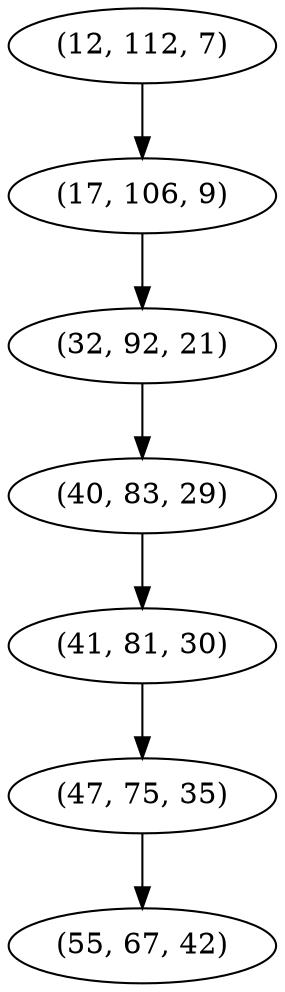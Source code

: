 digraph tree {
    "(12, 112, 7)";
    "(17, 106, 9)";
    "(32, 92, 21)";
    "(40, 83, 29)";
    "(41, 81, 30)";
    "(47, 75, 35)";
    "(55, 67, 42)";
    "(12, 112, 7)" -> "(17, 106, 9)";
    "(17, 106, 9)" -> "(32, 92, 21)";
    "(32, 92, 21)" -> "(40, 83, 29)";
    "(40, 83, 29)" -> "(41, 81, 30)";
    "(41, 81, 30)" -> "(47, 75, 35)";
    "(47, 75, 35)" -> "(55, 67, 42)";
}
